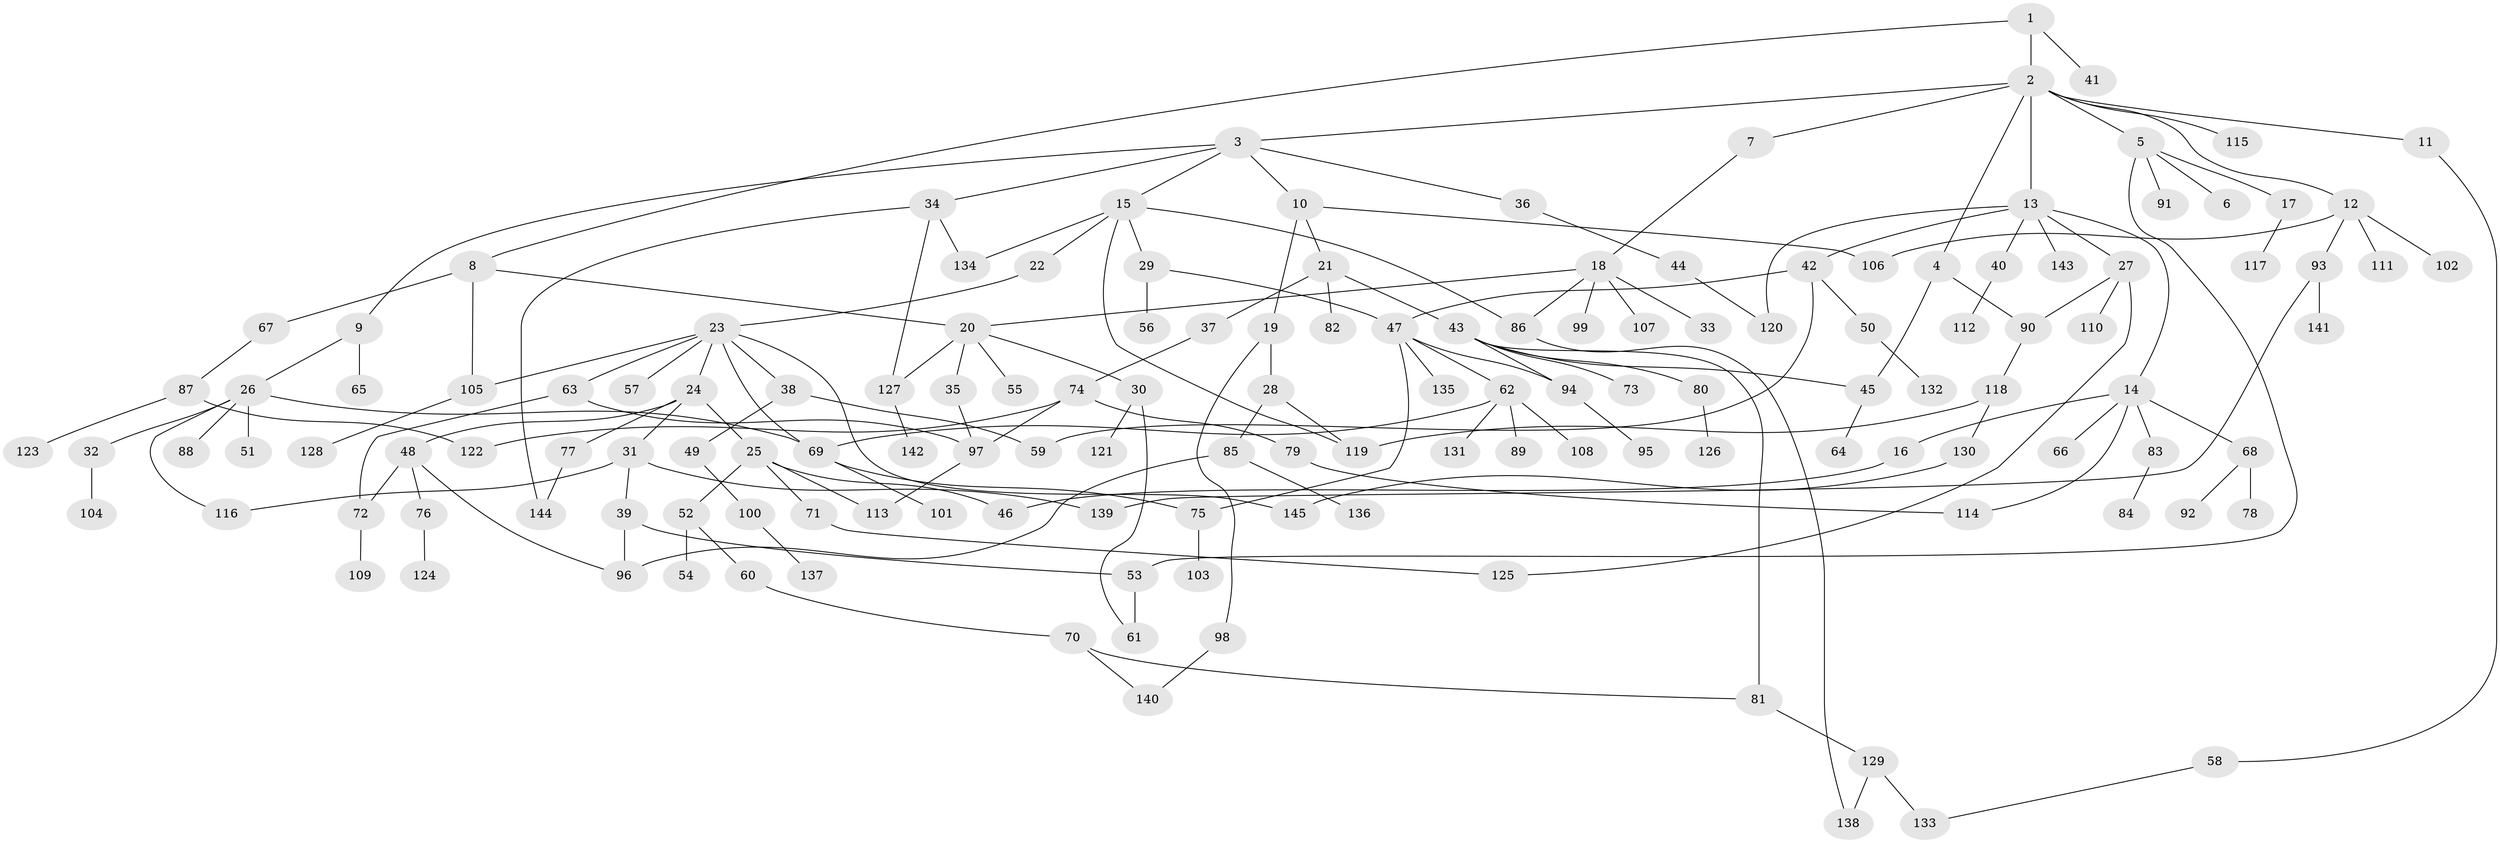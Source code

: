 // coarse degree distribution, {10: 0.01020408163265306, 6: 0.030612244897959183, 4: 0.1326530612244898, 5: 0.05102040816326531, 1: 0.32653061224489793, 2: 0.29591836734693877, 3: 0.10204081632653061, 11: 0.02040816326530612, 7: 0.030612244897959183}
// Generated by graph-tools (version 1.1) at 2025/51/02/27/25 19:51:40]
// undirected, 145 vertices, 181 edges
graph export_dot {
graph [start="1"]
  node [color=gray90,style=filled];
  1;
  2;
  3;
  4;
  5;
  6;
  7;
  8;
  9;
  10;
  11;
  12;
  13;
  14;
  15;
  16;
  17;
  18;
  19;
  20;
  21;
  22;
  23;
  24;
  25;
  26;
  27;
  28;
  29;
  30;
  31;
  32;
  33;
  34;
  35;
  36;
  37;
  38;
  39;
  40;
  41;
  42;
  43;
  44;
  45;
  46;
  47;
  48;
  49;
  50;
  51;
  52;
  53;
  54;
  55;
  56;
  57;
  58;
  59;
  60;
  61;
  62;
  63;
  64;
  65;
  66;
  67;
  68;
  69;
  70;
  71;
  72;
  73;
  74;
  75;
  76;
  77;
  78;
  79;
  80;
  81;
  82;
  83;
  84;
  85;
  86;
  87;
  88;
  89;
  90;
  91;
  92;
  93;
  94;
  95;
  96;
  97;
  98;
  99;
  100;
  101;
  102;
  103;
  104;
  105;
  106;
  107;
  108;
  109;
  110;
  111;
  112;
  113;
  114;
  115;
  116;
  117;
  118;
  119;
  120;
  121;
  122;
  123;
  124;
  125;
  126;
  127;
  128;
  129;
  130;
  131;
  132;
  133;
  134;
  135;
  136;
  137;
  138;
  139;
  140;
  141;
  142;
  143;
  144;
  145;
  1 -- 2;
  1 -- 8;
  1 -- 41;
  2 -- 3;
  2 -- 4;
  2 -- 5;
  2 -- 7;
  2 -- 11;
  2 -- 12;
  2 -- 13;
  2 -- 115;
  3 -- 9;
  3 -- 10;
  3 -- 15;
  3 -- 34;
  3 -- 36;
  4 -- 45;
  4 -- 90;
  5 -- 6;
  5 -- 17;
  5 -- 53;
  5 -- 91;
  7 -- 18;
  8 -- 20;
  8 -- 67;
  8 -- 105;
  9 -- 26;
  9 -- 65;
  10 -- 19;
  10 -- 21;
  10 -- 106;
  11 -- 58;
  12 -- 93;
  12 -- 102;
  12 -- 106;
  12 -- 111;
  13 -- 14;
  13 -- 27;
  13 -- 40;
  13 -- 42;
  13 -- 120;
  13 -- 143;
  14 -- 16;
  14 -- 66;
  14 -- 68;
  14 -- 83;
  14 -- 114;
  15 -- 22;
  15 -- 29;
  15 -- 86;
  15 -- 119;
  15 -- 134;
  16 -- 46;
  17 -- 117;
  18 -- 33;
  18 -- 99;
  18 -- 107;
  18 -- 86;
  18 -- 20;
  19 -- 28;
  19 -- 98;
  20 -- 30;
  20 -- 35;
  20 -- 55;
  20 -- 127;
  21 -- 37;
  21 -- 43;
  21 -- 82;
  22 -- 23;
  23 -- 24;
  23 -- 38;
  23 -- 57;
  23 -- 63;
  23 -- 145;
  23 -- 105;
  23 -- 69;
  24 -- 25;
  24 -- 31;
  24 -- 48;
  24 -- 77;
  25 -- 46;
  25 -- 52;
  25 -- 71;
  25 -- 113;
  26 -- 32;
  26 -- 51;
  26 -- 69;
  26 -- 88;
  26 -- 116;
  27 -- 90;
  27 -- 110;
  27 -- 125;
  28 -- 85;
  28 -- 119;
  29 -- 56;
  29 -- 47;
  30 -- 61;
  30 -- 121;
  31 -- 39;
  31 -- 139;
  31 -- 116;
  32 -- 104;
  34 -- 134;
  34 -- 144;
  34 -- 127;
  35 -- 97;
  36 -- 44;
  37 -- 74;
  38 -- 49;
  38 -- 59;
  39 -- 53;
  39 -- 96;
  40 -- 112;
  42 -- 47;
  42 -- 50;
  42 -- 59;
  43 -- 45;
  43 -- 73;
  43 -- 80;
  43 -- 81;
  43 -- 94;
  44 -- 120;
  45 -- 64;
  47 -- 62;
  47 -- 75;
  47 -- 94;
  47 -- 135;
  48 -- 72;
  48 -- 76;
  48 -- 96;
  49 -- 100;
  50 -- 132;
  52 -- 54;
  52 -- 60;
  53 -- 61;
  58 -- 133;
  60 -- 70;
  62 -- 89;
  62 -- 108;
  62 -- 131;
  62 -- 69;
  63 -- 97;
  63 -- 72;
  67 -- 87;
  68 -- 78;
  68 -- 92;
  69 -- 101;
  69 -- 75;
  70 -- 81;
  70 -- 140;
  71 -- 125;
  72 -- 109;
  74 -- 79;
  74 -- 122;
  74 -- 97;
  75 -- 103;
  76 -- 124;
  77 -- 144;
  79 -- 114;
  80 -- 126;
  81 -- 129;
  83 -- 84;
  85 -- 136;
  85 -- 96;
  86 -- 138;
  87 -- 123;
  87 -- 122;
  90 -- 118;
  93 -- 141;
  93 -- 139;
  94 -- 95;
  97 -- 113;
  98 -- 140;
  100 -- 137;
  105 -- 128;
  118 -- 119;
  118 -- 130;
  127 -- 142;
  129 -- 138;
  129 -- 133;
  130 -- 145;
}

